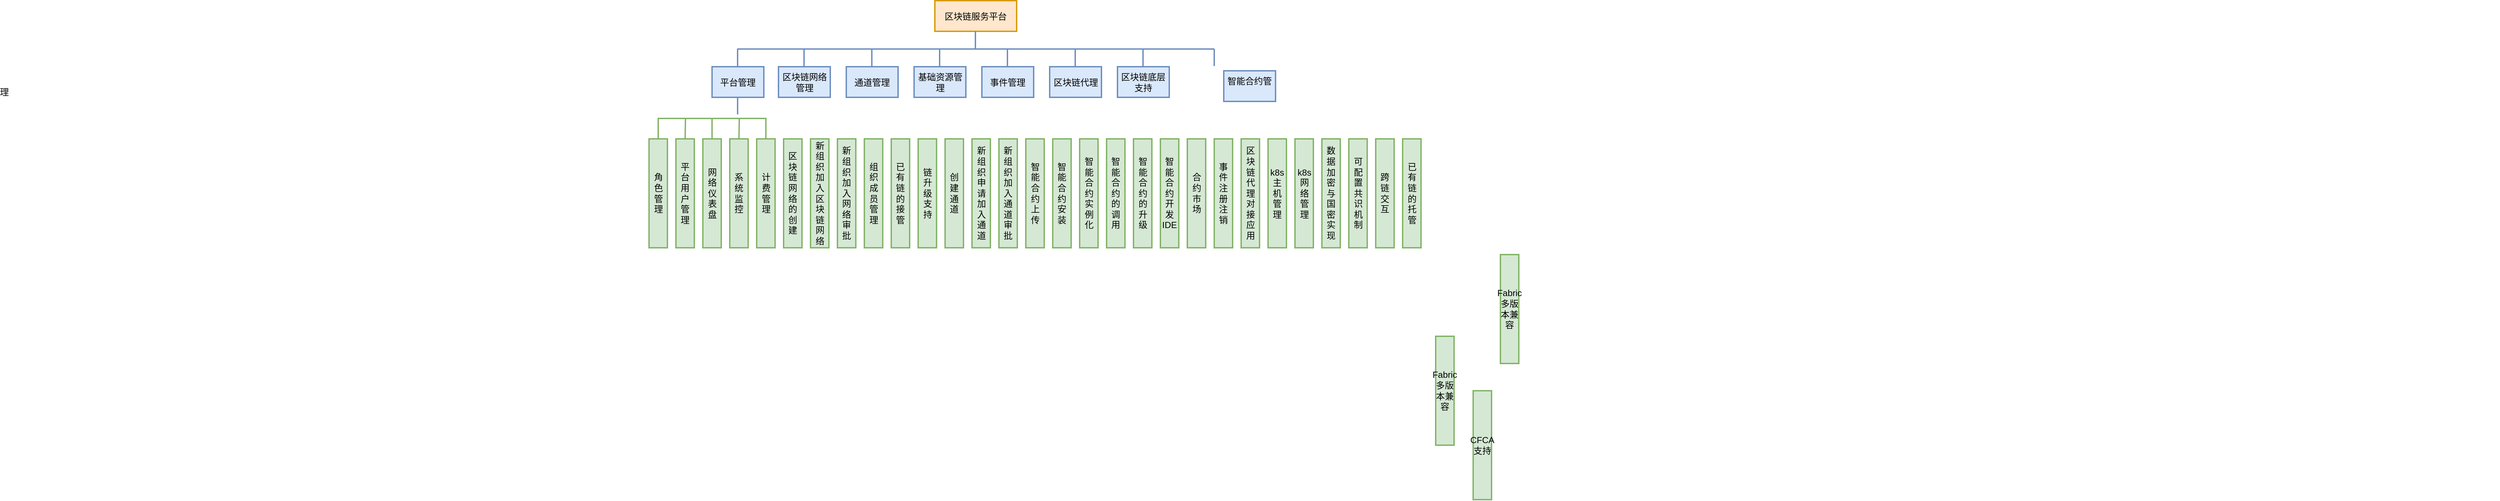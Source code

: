 <mxfile version="12.2.6" type="github" pages="1"><diagram id="6IozIT32LXbuVwREie7d" name="Page-1"><mxGraphModel dx="4232" dy="569" grid="1" gridSize="10" guides="1" tooltips="1" connect="1" arrows="1" fold="1" page="1" pageScale="1" pageWidth="3300" pageHeight="4681" math="0" shadow="0"><root><mxCell id="0"/><mxCell id="1" parent="0"/><mxCell id="jnVJirCMvpuZ7hxpCEFe-1" value="区块链服务平台" style="rounded=0;whiteSpace=wrap;html=1;strokeWidth=2;fillColor=#ffe6cc;strokeColor=#d79b00;fontSize=13;" vertex="1" parent="1"><mxGeometry x="450" y="97" width="120" height="45" as="geometry"/></mxCell><mxCell id="jnVJirCMvpuZ7hxpCEFe-3" value="平台管理" style="rounded=0;whiteSpace=wrap;html=1;strokeWidth=2;fillColor=#dae8fc;strokeColor=#6c8ebf;fontSize=13;" vertex="1" parent="1"><mxGeometry x="123" y="194" width="76" height="45" as="geometry"/></mxCell><mxCell id="jnVJirCMvpuZ7hxpCEFe-4" value="区块链网络管理" style="rounded=0;whiteSpace=wrap;html=1;strokeWidth=2;fillColor=#dae8fc;strokeColor=#6c8ebf;fontSize=13;" vertex="1" parent="1"><mxGeometry x="220.5" y="194" width="76" height="45" as="geometry"/></mxCell><mxCell id="jnVJirCMvpuZ7hxpCEFe-5" value="通道管理" style="rounded=0;whiteSpace=wrap;html=1;strokeWidth=2;fillColor=#dae8fc;strokeColor=#6c8ebf;fontSize=13;" vertex="1" parent="1"><mxGeometry x="320" y="194" width="76" height="45" as="geometry"/></mxCell><mxCell id="jnVJirCMvpuZ7hxpCEFe-6" value="智能合约管理&lt;span style=&quot;color: rgba(0, 0, 0, 0); font-family: monospace; font-size: 13px; white-space: nowrap;&quot;&gt;%3CmxGraphModel%3E%3Croot%3E%3CmxCell%20id%3D%220%22%2F%3E%3CmxCell%20id%3D%221%22%20parent%3D%220%22%2F%3E%3CmxCell%20id%3D%222%22%20value%3D%22%E5%B9%B3%E5%8F%B0%E7%AE%A1%E7%90%86%22%20style%3D%22rounded%3D0%3BwhiteSpace%3Dwrap%3Bhtml%3D1%3BstrokeWidth%3D2%3B%22%20vertex%3D%221%22%20parent%3D%221%22%3E%3CmxGeometry%20x%3D%22120%22%20y%3D%22210%22%20width%3D%22100%22%20height%3D%2245%22%20as%3D%22geometry%22%2F%3E%3C%2FmxCell%3E%3C%2Froot%3E%3C%2FmxGraphModel%3E&lt;/span&gt;" style="rounded=0;whiteSpace=wrap;html=1;strokeWidth=2;fillColor=#dae8fc;strokeColor=#6c8ebf;fontSize=13;" vertex="1" parent="1"><mxGeometry x="874" y="200" width="76" height="45" as="geometry"/></mxCell><mxCell id="jnVJirCMvpuZ7hxpCEFe-7" value="事件管理" style="rounded=0;whiteSpace=wrap;html=1;strokeWidth=2;fillColor=#dae8fc;strokeColor=#6c8ebf;fontSize=13;" vertex="1" parent="1"><mxGeometry x="519" y="194" width="76" height="45" as="geometry"/></mxCell><mxCell id="jnVJirCMvpuZ7hxpCEFe-8" value="区块链代理" style="rounded=0;whiteSpace=wrap;html=1;strokeWidth=2;fillColor=#dae8fc;strokeColor=#6c8ebf;fontSize=13;" vertex="1" parent="1"><mxGeometry x="618.5" y="194" width="76" height="45" as="geometry"/></mxCell><mxCell id="jnVJirCMvpuZ7hxpCEFe-9" value="基础资源管理" style="rounded=0;whiteSpace=wrap;html=1;strokeWidth=2;fillColor=#dae8fc;strokeColor=#6c8ebf;fontSize=13;" vertex="1" parent="1"><mxGeometry x="419.5" y="194" width="76" height="45" as="geometry"/></mxCell><mxCell id="jnVJirCMvpuZ7hxpCEFe-10" value="区块链底层支持" style="rounded=0;whiteSpace=wrap;html=1;strokeWidth=2;fillColor=#dae8fc;strokeColor=#6c8ebf;fontSize=13;" vertex="1" parent="1"><mxGeometry x="718" y="194" width="76" height="45" as="geometry"/></mxCell><mxCell id="jnVJirCMvpuZ7hxpCEFe-11" value="" style="endArrow=none;html=1;strokeWidth=2;fontSize=13;fillColor=#dae8fc;strokeColor=#6c8ebf;" edge="1" parent="1"><mxGeometry width="50" height="50" relative="1" as="geometry"><mxPoint x="509.5" y="167" as="sourcePoint"/><mxPoint x="509.5" y="142" as="targetPoint"/></mxGeometry></mxCell><mxCell id="jnVJirCMvpuZ7hxpCEFe-12" value="" style="endArrow=none;html=1;strokeWidth=2;fontSize=13;fillColor=#dae8fc;strokeColor=#6c8ebf;" edge="1" parent="1"><mxGeometry width="50" height="50" relative="1" as="geometry"><mxPoint x="160" y="168" as="sourcePoint"/><mxPoint x="860" y="168" as="targetPoint"/></mxGeometry></mxCell><mxCell id="jnVJirCMvpuZ7hxpCEFe-15" value="" style="endArrow=none;html=1;strokeWidth=2;fontSize=13;fillColor=#dae8fc;strokeColor=#6c8ebf;" edge="1" parent="1"><mxGeometry width="50" height="50" relative="1" as="geometry"><mxPoint x="160.5" y="193" as="sourcePoint"/><mxPoint x="160.5" y="168" as="targetPoint"/></mxGeometry></mxCell><mxCell id="jnVJirCMvpuZ7hxpCEFe-16" value="" style="endArrow=none;html=1;strokeWidth=2;fontSize=13;fillColor=#dae8fc;strokeColor=#6c8ebf;" edge="1" parent="1"><mxGeometry width="50" height="50" relative="1" as="geometry"><mxPoint x="860" y="193" as="sourcePoint"/><mxPoint x="860" y="168" as="targetPoint"/></mxGeometry></mxCell><mxCell id="jnVJirCMvpuZ7hxpCEFe-17" value="" style="endArrow=none;html=1;strokeWidth=2;fontSize=13;fillColor=#dae8fc;strokeColor=#6c8ebf;" edge="1" parent="1"><mxGeometry width="50" height="50" relative="1" as="geometry"><mxPoint x="258" y="194" as="sourcePoint"/><mxPoint x="258" y="169" as="targetPoint"/></mxGeometry></mxCell><mxCell id="jnVJirCMvpuZ7hxpCEFe-18" value="" style="endArrow=none;html=1;strokeWidth=2;fontSize=13;fillColor=#dae8fc;strokeColor=#6c8ebf;" edge="1" parent="1"><mxGeometry width="50" height="50" relative="1" as="geometry"><mxPoint x="357.5" y="194" as="sourcePoint"/><mxPoint x="357.5" y="169" as="targetPoint"/></mxGeometry></mxCell><mxCell id="jnVJirCMvpuZ7hxpCEFe-19" value="" style="endArrow=none;html=1;strokeWidth=2;fontSize=13;fillColor=#dae8fc;strokeColor=#6c8ebf;" edge="1" parent="1"><mxGeometry width="50" height="50" relative="1" as="geometry"><mxPoint x="457" y="194" as="sourcePoint"/><mxPoint x="457" y="169" as="targetPoint"/></mxGeometry></mxCell><mxCell id="jnVJirCMvpuZ7hxpCEFe-20" value="" style="endArrow=none;html=1;strokeWidth=2;fontSize=13;fillColor=#dae8fc;strokeColor=#6c8ebf;" edge="1" parent="1"><mxGeometry width="50" height="50" relative="1" as="geometry"><mxPoint x="556.5" y="194" as="sourcePoint"/><mxPoint x="556.5" y="169" as="targetPoint"/></mxGeometry></mxCell><mxCell id="jnVJirCMvpuZ7hxpCEFe-21" value="" style="endArrow=none;html=1;strokeWidth=2;fontSize=13;fillColor=#dae8fc;strokeColor=#6c8ebf;" edge="1" parent="1"><mxGeometry width="50" height="50" relative="1" as="geometry"><mxPoint x="656" y="194" as="sourcePoint"/><mxPoint x="656" y="169" as="targetPoint"/></mxGeometry></mxCell><mxCell id="jnVJirCMvpuZ7hxpCEFe-22" value="" style="endArrow=none;html=1;strokeWidth=2;fontSize=13;fillColor=#dae8fc;strokeColor=#6c8ebf;" edge="1" parent="1"><mxGeometry width="50" height="50" relative="1" as="geometry"><mxPoint x="755.5" y="194" as="sourcePoint"/><mxPoint x="755.5" y="169" as="targetPoint"/></mxGeometry></mxCell><mxCell id="jnVJirCMvpuZ7hxpCEFe-23" value="" style="endArrow=none;html=1;strokeWidth=2;fontSize=13;fillColor=#dae8fc;strokeColor=#6c8ebf;" edge="1" parent="1"><mxGeometry width="50" height="50" relative="1" as="geometry"><mxPoint x="160.5" y="264" as="sourcePoint"/><mxPoint x="160.5" y="239" as="targetPoint"/></mxGeometry></mxCell><mxCell id="jnVJirCMvpuZ7hxpCEFe-24" value="事件注册注销" style="rounded=0;whiteSpace=wrap;html=1;strokeWidth=2;fontSize=13;fillColor=#d5e8d4;strokeColor=#82b366;" vertex="1" parent="1"><mxGeometry x="860" y="300" width="27" height="160" as="geometry"/></mxCell><mxCell id="jnVJirCMvpuZ7hxpCEFe-25" value="合约市场" style="rounded=0;whiteSpace=wrap;html=1;strokeWidth=2;fontSize=13;fillColor=#d5e8d4;strokeColor=#82b366;" vertex="1" parent="1"><mxGeometry x="820.5" y="300" width="27" height="160" as="geometry"/></mxCell><mxCell id="jnVJirCMvpuZ7hxpCEFe-26" value="智能合约开发IDE" style="rounded=0;whiteSpace=wrap;html=1;strokeWidth=2;fontSize=13;fillColor=#d5e8d4;strokeColor=#82b366;" vertex="1" parent="1"><mxGeometry x="781" y="300" width="27" height="160" as="geometry"/></mxCell><mxCell id="jnVJirCMvpuZ7hxpCEFe-27" value="智能合约的升级" style="rounded=0;whiteSpace=wrap;html=1;strokeWidth=2;fontSize=13;fillColor=#d5e8d4;strokeColor=#82b366;" vertex="1" parent="1"><mxGeometry x="741.5" y="300" width="27" height="160" as="geometry"/></mxCell><mxCell id="jnVJirCMvpuZ7hxpCEFe-28" value="智能合约的调用" style="rounded=0;whiteSpace=wrap;html=1;strokeWidth=2;fontSize=13;fillColor=#d5e8d4;strokeColor=#82b366;" vertex="1" parent="1"><mxGeometry x="702" y="300" width="27" height="160" as="geometry"/></mxCell><mxCell id="jnVJirCMvpuZ7hxpCEFe-29" value="智能合约实例化" style="rounded=0;whiteSpace=wrap;html=1;strokeWidth=2;fontSize=13;fillColor=#d5e8d4;strokeColor=#82b366;" vertex="1" parent="1"><mxGeometry x="662.5" y="300" width="27" height="160" as="geometry"/></mxCell><mxCell id="jnVJirCMvpuZ7hxpCEFe-30" value="智能合约安装" style="rounded=0;whiteSpace=wrap;html=1;strokeWidth=2;fontSize=13;fillColor=#d5e8d4;strokeColor=#82b366;" vertex="1" parent="1"><mxGeometry x="623" y="300" width="27" height="160" as="geometry"/></mxCell><mxCell id="jnVJirCMvpuZ7hxpCEFe-31" value="智能合约上传" style="rounded=0;whiteSpace=wrap;html=1;strokeWidth=2;fontSize=13;fillColor=#d5e8d4;strokeColor=#82b366;" vertex="1" parent="1"><mxGeometry x="583.5" y="300" width="27" height="160" as="geometry"/></mxCell><mxCell id="jnVJirCMvpuZ7hxpCEFe-32" value="新组织加入通道审批" style="rounded=0;whiteSpace=wrap;html=1;strokeWidth=2;fontSize=13;fillColor=#d5e8d4;strokeColor=#82b366;" vertex="1" parent="1"><mxGeometry x="544" y="300" width="27" height="160" as="geometry"/></mxCell><mxCell id="jnVJirCMvpuZ7hxpCEFe-33" value="新组织申请加入通道" style="rounded=0;whiteSpace=wrap;html=1;strokeWidth=2;fontSize=13;fillColor=#d5e8d4;strokeColor=#82b366;" vertex="1" parent="1"><mxGeometry x="504.5" y="300" width="27" height="160" as="geometry"/></mxCell><mxCell id="jnVJirCMvpuZ7hxpCEFe-34" value="创建通道" style="rounded=0;whiteSpace=wrap;html=1;strokeWidth=2;fontSize=13;fillColor=#d5e8d4;strokeColor=#82b366;" vertex="1" parent="1"><mxGeometry x="465" y="300" width="27" height="160" as="geometry"/></mxCell><mxCell id="jnVJirCMvpuZ7hxpCEFe-35" value="链升级支持" style="rounded=0;whiteSpace=wrap;html=1;strokeWidth=2;fontSize=13;fillColor=#d5e8d4;strokeColor=#82b366;" vertex="1" parent="1"><mxGeometry x="425.5" y="300" width="27" height="160" as="geometry"/></mxCell><mxCell id="jnVJirCMvpuZ7hxpCEFe-36" value="已有链的接管" style="rounded=0;whiteSpace=wrap;html=1;strokeWidth=2;fontSize=13;fillColor=#d5e8d4;strokeColor=#82b366;" vertex="1" parent="1"><mxGeometry x="386" y="300" width="27" height="160" as="geometry"/></mxCell><mxCell id="jnVJirCMvpuZ7hxpCEFe-37" value="组织成员管理" style="rounded=0;whiteSpace=wrap;html=1;strokeWidth=2;fontSize=13;fillColor=#d5e8d4;strokeColor=#82b366;" vertex="1" parent="1"><mxGeometry x="346.5" y="300" width="27" height="160" as="geometry"/></mxCell><mxCell id="jnVJirCMvpuZ7hxpCEFe-38" value="新组织加入网络审批" style="rounded=0;whiteSpace=wrap;html=1;strokeWidth=2;fontSize=13;fillColor=#d5e8d4;strokeColor=#82b366;" vertex="1" parent="1"><mxGeometry x="307" y="300" width="27" height="160" as="geometry"/></mxCell><mxCell id="jnVJirCMvpuZ7hxpCEFe-39" value="新组织加入区块链网络" style="rounded=0;whiteSpace=wrap;html=1;strokeWidth=2;fontSize=13;fillColor=#d5e8d4;strokeColor=#82b366;" vertex="1" parent="1"><mxGeometry x="267.5" y="300" width="27" height="160" as="geometry"/></mxCell><mxCell id="jnVJirCMvpuZ7hxpCEFe-40" value="区块链网络的创建" style="rounded=0;whiteSpace=wrap;html=1;strokeWidth=2;fontSize=13;fillColor=#d5e8d4;strokeColor=#82b366;" vertex="1" parent="1"><mxGeometry x="228" y="300" width="27" height="160" as="geometry"/></mxCell><mxCell id="jnVJirCMvpuZ7hxpCEFe-58" style="edgeStyle=orthogonalEdgeStyle;rounded=0;orthogonalLoop=1;jettySize=auto;html=1;exitX=0.5;exitY=0;exitDx=0;exitDy=0;strokeWidth=2;fontSize=13;endArrow=none;endFill=0;fillColor=#d5e8d4;strokeColor=#82b366;" edge="1" parent="1" source="jnVJirCMvpuZ7hxpCEFe-41"><mxGeometry relative="1" as="geometry"><mxPoint x="202" y="270" as="targetPoint"/></mxGeometry></mxCell><mxCell id="jnVJirCMvpuZ7hxpCEFe-41" value="计费管理" style="rounded=0;whiteSpace=wrap;html=1;strokeWidth=2;fontSize=13;fillColor=#d5e8d4;strokeColor=#82b366;" vertex="1" parent="1"><mxGeometry x="188.5" y="300" width="27" height="160" as="geometry"/></mxCell><mxCell id="jnVJirCMvpuZ7hxpCEFe-59" style="edgeStyle=orthogonalEdgeStyle;rounded=0;orthogonalLoop=1;jettySize=auto;html=1;exitX=0.5;exitY=0;exitDx=0;exitDy=0;endArrow=none;endFill=0;strokeWidth=2;fontSize=13;fillColor=#d5e8d4;strokeColor=#82b366;" edge="1" parent="1" source="jnVJirCMvpuZ7hxpCEFe-42"><mxGeometry relative="1" as="geometry"><mxPoint x="163" y="270" as="targetPoint"/></mxGeometry></mxCell><mxCell id="jnVJirCMvpuZ7hxpCEFe-42" value="系统监控" style="rounded=0;whiteSpace=wrap;html=1;strokeWidth=2;fontSize=13;fillColor=#d5e8d4;strokeColor=#82b366;" vertex="1" parent="1"><mxGeometry x="149" y="300" width="27" height="160" as="geometry"/></mxCell><mxCell id="jnVJirCMvpuZ7hxpCEFe-60" style="edgeStyle=orthogonalEdgeStyle;rounded=0;orthogonalLoop=1;jettySize=auto;html=1;exitX=0.5;exitY=0;exitDx=0;exitDy=0;endArrow=none;endFill=0;strokeWidth=2;fontSize=13;fillColor=#d5e8d4;strokeColor=#82b366;" edge="1" parent="1" source="jnVJirCMvpuZ7hxpCEFe-43"><mxGeometry relative="1" as="geometry"><mxPoint x="123" y="270" as="targetPoint"/></mxGeometry></mxCell><mxCell id="jnVJirCMvpuZ7hxpCEFe-43" value="网络仪表盘" style="rounded=0;whiteSpace=wrap;html=1;strokeWidth=2;fontSize=13;fillColor=#d5e8d4;strokeColor=#82b366;" vertex="1" parent="1"><mxGeometry x="109.5" y="300" width="27" height="160" as="geometry"/></mxCell><mxCell id="jnVJirCMvpuZ7hxpCEFe-61" style="edgeStyle=orthogonalEdgeStyle;rounded=0;orthogonalLoop=1;jettySize=auto;html=1;exitX=0.5;exitY=0;exitDx=0;exitDy=0;endArrow=none;endFill=0;strokeWidth=2;fontSize=13;fillColor=#d5e8d4;strokeColor=#82b366;" edge="1" parent="1" source="jnVJirCMvpuZ7hxpCEFe-44"><mxGeometry relative="1" as="geometry"><mxPoint x="84" y="270" as="targetPoint"/></mxGeometry></mxCell><mxCell id="jnVJirCMvpuZ7hxpCEFe-44" value="平台用户管理" style="rounded=0;whiteSpace=wrap;html=1;strokeWidth=2;fontSize=13;fillColor=#d5e8d4;strokeColor=#82b366;" vertex="1" parent="1"><mxGeometry x="70" y="300" width="27" height="160" as="geometry"/></mxCell><mxCell id="jnVJirCMvpuZ7hxpCEFe-45" value="跨链交互" style="rounded=0;whiteSpace=wrap;html=1;strokeWidth=2;fontSize=13;fillColor=#d5e8d4;strokeColor=#82b366;" vertex="1" parent="1"><mxGeometry x="1097" y="300" width="27" height="160" as="geometry"/></mxCell><mxCell id="jnVJirCMvpuZ7hxpCEFe-62" style="edgeStyle=orthogonalEdgeStyle;rounded=0;orthogonalLoop=1;jettySize=auto;html=1;exitX=0.5;exitY=0;exitDx=0;exitDy=0;endArrow=none;endFill=0;strokeWidth=2;fontSize=13;fillColor=#d5e8d4;strokeColor=#82b366;" edge="1" parent="1" source="jnVJirCMvpuZ7hxpCEFe-46"><mxGeometry relative="1" as="geometry"><mxPoint x="44" y="270" as="targetPoint"/></mxGeometry></mxCell><mxCell id="jnVJirCMvpuZ7hxpCEFe-46" value="角色管理" style="rounded=0;whiteSpace=wrap;html=1;strokeWidth=2;fontSize=13;fillColor=#d5e8d4;strokeColor=#82b366;" vertex="1" parent="1"><mxGeometry x="30.5" y="300" width="27" height="160" as="geometry"/></mxCell><mxCell id="jnVJirCMvpuZ7hxpCEFe-47" value="CFCA支持" style="rounded=0;whiteSpace=wrap;html=1;strokeWidth=2;fontSize=13;fillColor=#d5e8d4;strokeColor=#82b366;" vertex="1" parent="1"><mxGeometry x="1240" y="670" width="27" height="160" as="geometry"/></mxCell><mxCell id="jnVJirCMvpuZ7hxpCEFe-48" value="k8s主机管理" style="rounded=0;whiteSpace=wrap;html=1;strokeWidth=2;fontSize=13;fillColor=#d5e8d4;strokeColor=#82b366;" vertex="1" parent="1"><mxGeometry x="939" y="300" width="27" height="160" as="geometry"/></mxCell><mxCell id="jnVJirCMvpuZ7hxpCEFe-49" value="区块链代理对接应用" style="rounded=0;whiteSpace=wrap;html=1;strokeWidth=2;fontSize=13;fillColor=#d5e8d4;strokeColor=#82b366;" vertex="1" parent="1"><mxGeometry x="899.5" y="300" width="27" height="160" as="geometry"/></mxCell><mxCell id="jnVJirCMvpuZ7hxpCEFe-50" value="数据加密与国密实现" style="rounded=0;whiteSpace=wrap;html=1;strokeWidth=2;fontSize=13;fillColor=#d5e8d4;strokeColor=#82b366;" vertex="1" parent="1"><mxGeometry x="1018" y="300" width="27" height="160" as="geometry"/></mxCell><mxCell id="jnVJirCMvpuZ7hxpCEFe-51" value="k8s网络管理" style="rounded=0;whiteSpace=wrap;html=1;strokeWidth=2;fontSize=13;fillColor=#d5e8d4;strokeColor=#82b366;" vertex="1" parent="1"><mxGeometry x="978.5" y="300" width="27" height="160" as="geometry"/></mxCell><mxCell id="jnVJirCMvpuZ7hxpCEFe-52" value="Fabric多版本兼容" style="rounded=0;whiteSpace=wrap;html=1;strokeWidth=2;fontSize=13;fillColor=#d5e8d4;strokeColor=#82b366;" vertex="1" parent="1"><mxGeometry x="1280" y="470" width="27" height="160" as="geometry"/></mxCell><mxCell id="jnVJirCMvpuZ7hxpCEFe-53" value="可配置共识机制" style="rounded=0;whiteSpace=wrap;html=1;strokeWidth=2;fontSize=13;fillColor=#d5e8d4;strokeColor=#82b366;" vertex="1" parent="1"><mxGeometry x="1057.5" y="300" width="27" height="160" as="geometry"/></mxCell><mxCell id="jnVJirCMvpuZ7hxpCEFe-54" value="Fabric多版本兼容" style="rounded=0;whiteSpace=wrap;html=1;strokeWidth=2;fontSize=13;fillColor=#d5e8d4;strokeColor=#82b366;" vertex="1" parent="1"><mxGeometry x="1185" y="590" width="27" height="160" as="geometry"/></mxCell><mxCell id="jnVJirCMvpuZ7hxpCEFe-56" value="已有链的托管" style="rounded=0;whiteSpace=wrap;html=1;strokeWidth=2;fontSize=13;fillColor=#d5e8d4;strokeColor=#82b366;" vertex="1" parent="1"><mxGeometry x="1136.5" y="300" width="27" height="160" as="geometry"/></mxCell><mxCell id="jnVJirCMvpuZ7hxpCEFe-57" value="" style="endArrow=none;html=1;strokeWidth=2;fontSize=13;fillColor=#d5e8d4;strokeColor=#82b366;" edge="1" parent="1"><mxGeometry width="50" height="50" relative="1" as="geometry"><mxPoint x="43" y="270" as="sourcePoint"/><mxPoint x="203" y="270" as="targetPoint"/></mxGeometry></mxCell></root></mxGraphModel></diagram></mxfile>